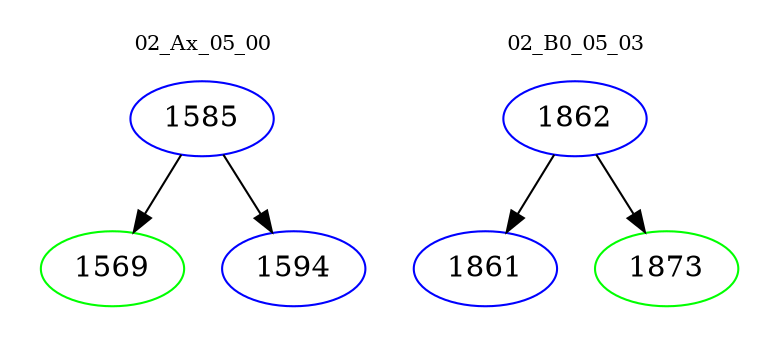 digraph{
subgraph cluster_0 {
color = white
label = "02_Ax_05_00";
fontsize=10;
T0_1585 [label="1585", color="blue"]
T0_1585 -> T0_1569 [color="black"]
T0_1569 [label="1569", color="green"]
T0_1585 -> T0_1594 [color="black"]
T0_1594 [label="1594", color="blue"]
}
subgraph cluster_1 {
color = white
label = "02_B0_05_03";
fontsize=10;
T1_1862 [label="1862", color="blue"]
T1_1862 -> T1_1861 [color="black"]
T1_1861 [label="1861", color="blue"]
T1_1862 -> T1_1873 [color="black"]
T1_1873 [label="1873", color="green"]
}
}
